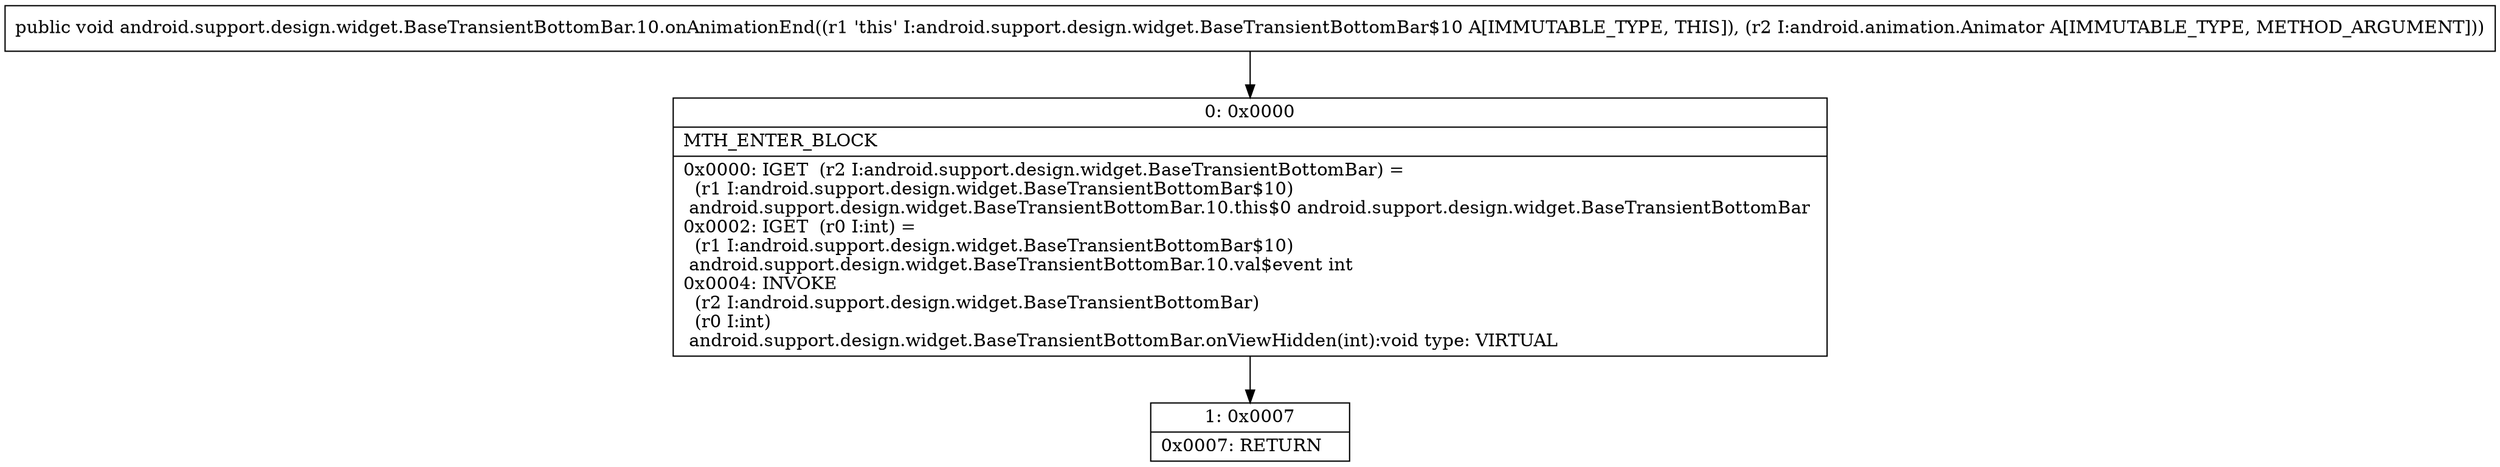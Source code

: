 digraph "CFG forandroid.support.design.widget.BaseTransientBottomBar.10.onAnimationEnd(Landroid\/animation\/Animator;)V" {
Node_0 [shape=record,label="{0\:\ 0x0000|MTH_ENTER_BLOCK\l|0x0000: IGET  (r2 I:android.support.design.widget.BaseTransientBottomBar) = \l  (r1 I:android.support.design.widget.BaseTransientBottomBar$10)\l android.support.design.widget.BaseTransientBottomBar.10.this$0 android.support.design.widget.BaseTransientBottomBar \l0x0002: IGET  (r0 I:int) = \l  (r1 I:android.support.design.widget.BaseTransientBottomBar$10)\l android.support.design.widget.BaseTransientBottomBar.10.val$event int \l0x0004: INVOKE  \l  (r2 I:android.support.design.widget.BaseTransientBottomBar)\l  (r0 I:int)\l android.support.design.widget.BaseTransientBottomBar.onViewHidden(int):void type: VIRTUAL \l}"];
Node_1 [shape=record,label="{1\:\ 0x0007|0x0007: RETURN   \l}"];
MethodNode[shape=record,label="{public void android.support.design.widget.BaseTransientBottomBar.10.onAnimationEnd((r1 'this' I:android.support.design.widget.BaseTransientBottomBar$10 A[IMMUTABLE_TYPE, THIS]), (r2 I:android.animation.Animator A[IMMUTABLE_TYPE, METHOD_ARGUMENT])) }"];
MethodNode -> Node_0;
Node_0 -> Node_1;
}

